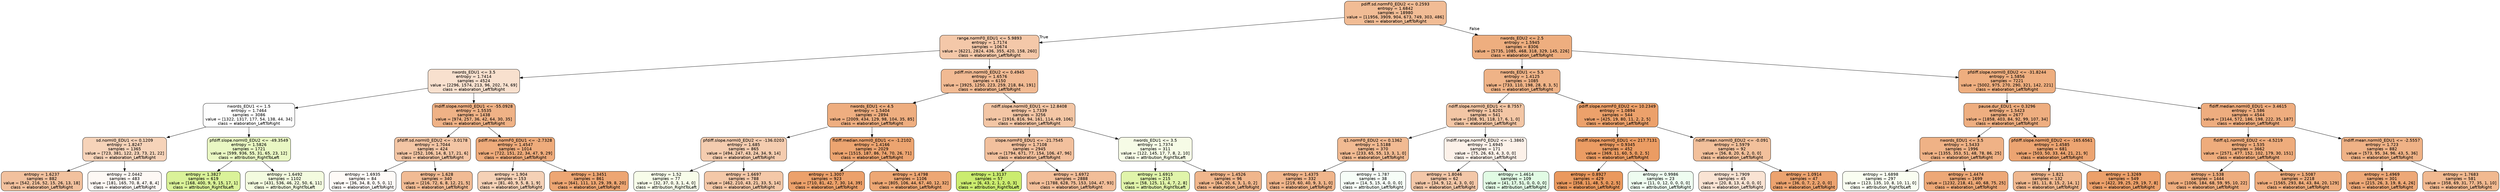 digraph Tree {
node [shape=box, style="filled, rounded", color="black", fontname=helvetica] ;
edge [fontname=helvetica] ;
0 [label="pdiff.sd.normF0_EDU2 <= 0.2593\nentropy = 1.6842\nsamples = 18980\nvalue = [11956, 3909, 904, 673, 749, 303, 486]\nclass = elaboration_LeftToRight", fillcolor="#e5813988"] ;
1 [label="range.normF0_EDU1 <= 5.9893\nentropy = 1.7174\nsamples = 10674\nvalue = [6221, 2824, 436, 355, 420, 158, 260]\nclass = elaboration_LeftToRight", fillcolor="#e581396e"] ;
0 -> 1 [labeldistance=2.5, labelangle=45, headlabel="True"] ;
2 [label="nwords_EDU1 <= 3.5\nentropy = 1.7414\nsamples = 4524\nvalue = [2296, 1574, 213, 96, 202, 74, 69]\nclass = elaboration_LeftToRight", fillcolor="#e581393e"] ;
1 -> 2 ;
3 [label="nwords_EDU1 <= 1.5\nentropy = 1.7464\nsamples = 3086\nvalue = [1322, 1317, 177, 54, 138, 44, 34]\nclass = elaboration_LeftToRight", fillcolor="#e5813901"] ;
2 -> 3 ;
4 [label="sd.normI0_EDU1 <= 0.1209\nentropy = 1.8247\nsamples = 1365\nvalue = [723, 381, 122, 23, 73, 21, 22]\nclass = elaboration_LeftToRight", fillcolor="#e5813959"] ;
3 -> 4 ;
5 [label="entropy = 1.6237\nsamples = 882\nvalue = [542, 216, 52, 15, 26, 13, 18]\nclass = elaboration_LeftToRight", fillcolor="#e581397d"] ;
4 -> 5 ;
6 [label="entropy = 2.0442\nsamples = 483\nvalue = [181, 165, 70, 8, 47, 8, 4]\nclass = elaboration_LeftToRight", fillcolor="#e581390d"] ;
4 -> 6 ;
7 [label="pfdiff.slope.normI0_EDU2 <= -49.3549\nentropy = 1.5826\nsamples = 1721\nvalue = [599, 936, 55, 31, 65, 23, 12]\nclass = attribution_RightToLeft", fillcolor="#b7e5394d"] ;
3 -> 7 ;
8 [label="entropy = 1.3827\nsamples = 619\nvalue = [168, 400, 9, 9, 15, 17, 1]\nclass = attribution_RightToLeft", fillcolor="#b7e53983"] ;
7 -> 8 ;
9 [label="entropy = 1.6492\nsamples = 1102\nvalue = [431, 536, 46, 22, 50, 6, 11]\nclass = attribution_RightToLeft", fillcolor="#b7e53928"] ;
7 -> 9 ;
10 [label="lndiff.slope.normI0_EDU1 <= -55.0928\nentropy = 1.5535\nsamples = 1438\nvalue = [974, 257, 36, 42, 64, 30, 35]\nclass = elaboration_LeftToRight", fillcolor="#e581399b"] ;
2 -> 10 ;
11 [label="pfdiff.sd.normI0_EDU2 <= -3.0178\nentropy = 1.7044\nsamples = 424\nvalue = [252, 106, 14, 8, 17, 21, 6]\nclass = elaboration_LeftToRight", fillcolor="#e5813975"] ;
10 -> 11 ;
12 [label="entropy = 1.6935\nsamples = 84\nvalue = [36, 34, 8, 0, 5, 0, 1]\nclass = elaboration_LeftToRight", fillcolor="#e581390a"] ;
11 -> 12 ;
13 [label="entropy = 1.628\nsamples = 340\nvalue = [216, 72, 6, 8, 12, 21, 5]\nclass = elaboration_LeftToRight", fillcolor="#e5813989"] ;
11 -> 13 ;
14 [label="pdiff.max.normF0_EDU1 <= -2.7328\nentropy = 1.4547\nsamples = 1014\nvalue = [722, 151, 22, 34, 47, 9, 29]\nclass = elaboration_LeftToRight", fillcolor="#e58139a9"] ;
10 -> 14 ;
15 [label="entropy = 1.904\nsamples = 153\nvalue = [81, 40, 9, 5, 8, 1, 9]\nclass = elaboration_LeftToRight", fillcolor="#e581395d"] ;
14 -> 15 ;
16 [label="entropy = 1.3451\nsamples = 861\nvalue = [641, 111, 13, 29, 39, 8, 20]\nclass = elaboration_LeftToRight", fillcolor="#e58139b4"] ;
14 -> 16 ;
17 [label="pdiff.min.normI0_EDU2 <= 0.4945\nentropy = 1.6576\nsamples = 6150\nvalue = [3925, 1250, 223, 259, 218, 84, 191]\nclass = elaboration_LeftToRight", fillcolor="#e581398b"] ;
1 -> 17 ;
18 [label="nwords_EDU1 <= 4.5\nentropy = 1.5404\nsamples = 2894\nvalue = [2009, 434, 129, 98, 104, 35, 85]\nclass = elaboration_LeftToRight", fillcolor="#e58139a3"] ;
17 -> 18 ;
19 [label="pfdiff.slope.normI0_EDU2 <= -136.0203\nentropy = 1.685\nsamples = 865\nvalue = [494, 247, 43, 24, 34, 9, 14]\nclass = elaboration_LeftToRight", fillcolor="#e5813966"] ;
18 -> 19 ;
20 [label="entropy = 1.52\nsamples = 77\nvalue = [32, 37, 0, 3, 1, 4, 0]\nclass = attribution_RightToLeft", fillcolor="#b7e5391c"] ;
19 -> 20 ;
21 [label="entropy = 1.6697\nsamples = 788\nvalue = [462, 210, 43, 21, 33, 5, 14]\nclass = elaboration_LeftToRight", fillcolor="#e581396f"] ;
19 -> 21 ;
22 [label="fldiff.median.normI0_EDU1 <= -1.2102\nentropy = 1.4166\nsamples = 2029\nvalue = [1515, 187, 86, 74, 70, 26, 71]\nclass = elaboration_LeftToRight", fillcolor="#e58139b8"] ;
18 -> 22 ;
23 [label="entropy = 1.3007\nsamples = 923\nvalue = [710, 81, 42, 7, 30, 14, 39]\nclass = elaboration_LeftToRight", fillcolor="#e58139be"] ;
22 -> 23 ;
24 [label="entropy = 1.4798\nsamples = 1106\nvalue = [805, 106, 44, 67, 40, 12, 32]\nclass = elaboration_LeftToRight", fillcolor="#e58139b2"] ;
22 -> 24 ;
25 [label="ndiff.slope.normI0_EDU1 <= 12.8408\nentropy = 1.7339\nsamples = 3256\nvalue = [1916, 816, 94, 161, 114, 49, 106]\nclass = elaboration_LeftToRight", fillcolor="#e5813973"] ;
17 -> 25 ;
26 [label="slope.normF0_EDU1 <= -21.7545\nentropy = 1.7108\nsamples = 2945\nvalue = [1794, 671, 77, 154, 106, 47, 96]\nclass = elaboration_LeftToRight", fillcolor="#e581397e"] ;
25 -> 26 ;
27 [label="entropy = 1.3137\nsamples = 57\nvalue = [6, 43, 2, 1, 2, 0, 3]\nclass = attribution_RightToLeft", fillcolor="#b7e539b9"] ;
26 -> 27 ;
28 [label="entropy = 1.6972\nsamples = 2888\nvalue = [1788, 628, 75, 153, 104, 47, 93]\nclass = elaboration_LeftToRight", fillcolor="#e5813983"] ;
26 -> 28 ;
29 [label="nwords_EDU1 <= 3.5\nentropy = 1.7374\nsamples = 311\nvalue = [122, 145, 17, 7, 8, 2, 10]\nclass = attribution_RightToLeft", fillcolor="#b7e5391f"] ;
25 -> 29 ;
30 [label="entropy = 1.6915\nsamples = 215\nvalue = [58, 125, 11, 4, 7, 2, 8]\nclass = attribution_RightToLeft", fillcolor="#b7e5396d"] ;
29 -> 30 ;
31 [label="entropy = 1.4526\nsamples = 96\nvalue = [64, 20, 6, 3, 1, 0, 2]\nclass = elaboration_LeftToRight", fillcolor="#e5813994"] ;
29 -> 31 ;
32 [label="nwords_EDU2 <= 2.5\nentropy = 1.5945\nsamples = 8306\nvalue = [5735, 1085, 468, 318, 329, 145, 226]\nclass = elaboration_LeftToRight", fillcolor="#e58139a4"] ;
0 -> 32 [labeldistance=2.5, labelangle=-45, headlabel="False"] ;
33 [label="nwords_EDU1 <= 5.5\nentropy = 1.4125\nsamples = 1085\nvalue = [733, 110, 198, 28, 8, 3, 5]\nclass = elaboration_LeftToRight", fillcolor="#e581399a"] ;
32 -> 33 ;
34 [label="ndiff.slope.normI0_EDU1 <= 8.7557\nentropy = 1.6201\nsamples = 541\nvalue = [308, 91, 118, 17, 6, 1, 0]\nclass = elaboration_LeftToRight", fillcolor="#e5813973"] ;
33 -> 34 ;
35 [label="q1.normF0_EDU2 <= 0.1362\nentropy = 1.5188\nsamples = 370\nvalue = [233, 65, 55, 13, 3, 1, 0]\nclass = elaboration_LeftToRight", fillcolor="#e581398c"] ;
34 -> 35 ;
36 [label="entropy = 1.4375\nsamples = 332\nvalue = [219, 60, 40, 9, 3, 1, 0]\nclass = elaboration_LeftToRight", fillcolor="#e5813995"] ;
35 -> 36 ;
37 [label="entropy = 1.787\nsamples = 38\nvalue = [14, 5, 15, 4, 0, 0, 0]\nclass = attribution_LeftToRight", fillcolor="#39e54d0b"] ;
35 -> 37 ;
38 [label="lndiff.range.normF0_EDU2 <= -1.3865\nentropy = 1.6945\nsamples = 171\nvalue = [75, 26, 63, 4, 3, 0, 0]\nclass = elaboration_LeftToRight", fillcolor="#e581391c"] ;
34 -> 38 ;
39 [label="entropy = 1.8046\nsamples = 62\nvalue = [34, 9, 12, 4, 3, 0, 0]\nclass = elaboration_LeftToRight", fillcolor="#e5813970"] ;
38 -> 39 ;
40 [label="entropy = 1.4614\nsamples = 109\nvalue = [41, 17, 51, 0, 0, 0, 0]\nclass = attribution_LeftToRight", fillcolor="#39e54d26"] ;
38 -> 40 ;
41 [label="pdiff.slope.normF0_EDU2 <= 10.2349\nentropy = 1.0894\nsamples = 544\nvalue = [425, 19, 80, 11, 2, 2, 5]\nclass = elaboration_LeftToRight", fillcolor="#e58139be"] ;
33 -> 41 ;
42 [label="lndiff.slope.normI0_EDU1 <= 217.7131\nentropy = 0.9345\nsamples = 452\nvalue = [369, 11, 60, 5, 0, 2, 5]\nclass = elaboration_LeftToRight", fillcolor="#e58139c9"] ;
41 -> 42 ;
43 [label="entropy = 0.8927\nsamples = 429\nvalue = [358, 11, 48, 5, 0, 2, 5]\nclass = elaboration_LeftToRight", fillcolor="#e58139cf"] ;
42 -> 43 ;
44 [label="entropy = 0.9986\nsamples = 23\nvalue = [11, 0, 12, 0, 0, 0, 0]\nclass = attribution_LeftToRight", fillcolor="#39e54d15"] ;
42 -> 44 ;
45 [label="ndiff.mean.normI0_EDU2 <= -0.091\nentropy = 1.5979\nsamples = 92\nvalue = [56, 8, 20, 6, 2, 0, 0]\nclass = elaboration_LeftToRight", fillcolor="#e5813980"] ;
41 -> 45 ;
46 [label="entropy = 1.7909\nsamples = 45\nvalue = [20, 8, 13, 4, 0, 0, 0]\nclass = elaboration_LeftToRight", fillcolor="#e5813938"] ;
45 -> 46 ;
47 [label="entropy = 1.0914\nsamples = 47\nvalue = [36, 0, 7, 2, 2, 0, 0]\nclass = elaboration_LeftToRight", fillcolor="#e58139b9"] ;
45 -> 47 ;
48 [label="pfdiff.slope.normI0_EDU2 <= -31.8244\nentropy = 1.5856\nsamples = 7221\nvalue = [5002, 975, 270, 290, 321, 142, 221]\nclass = elaboration_LeftToRight", fillcolor="#e58139a4"] ;
32 -> 48 ;
49 [label="pause.dur_EDU1 <= 0.3296\nentropy = 1.5423\nsamples = 2677\nvalue = [1858, 403, 84, 92, 99, 107, 34]\nclass = elaboration_LeftToRight", fillcolor="#e58139a3"] ;
48 -> 49 ;
50 [label="nwords_EDU1 <= 3.5\nentropy = 1.5433\nsamples = 1996\nvalue = [1355, 353, 51, 48, 78, 86, 25]\nclass = elaboration_LeftToRight", fillcolor="#e581399c"] ;
49 -> 50 ;
51 [label="entropy = 1.6898\nsamples = 297\nvalue = [123, 135, 10, 8, 10, 11, 0]\nclass = attribution_RightToLeft", fillcolor="#b7e53912"] ;
50 -> 51 ;
52 [label="entropy = 1.4474\nsamples = 1699\nvalue = [1232, 218, 41, 40, 68, 75, 25]\nclass = elaboration_LeftToRight", fillcolor="#e58139af"] ;
50 -> 52 ;
53 [label="pfdiff.slope.normI0_EDU2 <= -165.6561\nentropy = 1.4585\nsamples = 681\nvalue = [503, 50, 33, 44, 21, 21, 9]\nclass = elaboration_LeftToRight", fillcolor="#e58139b7"] ;
49 -> 53 ;
54 [label="entropy = 1.821\nsamples = 132\nvalue = [81, 11, 8, 15, 2, 14, 1]\nclass = elaboration_LeftToRight", fillcolor="#e5813990"] ;
53 -> 54 ;
55 [label="entropy = 1.3269\nsamples = 549\nvalue = [422, 39, 25, 29, 19, 7, 8]\nclass = elaboration_LeftToRight", fillcolor="#e58139c0"] ;
53 -> 55 ;
56 [label="fldiff.median.normI0_EDU1 <= 3.4615\nentropy = 1.586\nsamples = 4544\nvalue = [3144, 572, 186, 198, 222, 35, 187]\nclass = elaboration_LeftToRight", fillcolor="#e58139a5"] ;
48 -> 56 ;
57 [label="fldiff.q1.normI0_EDU2 <= -4.5219\nentropy = 1.535\nsamples = 3662\nvalue = [2571, 477, 152, 102, 179, 30, 151]\nclass = elaboration_LeftToRight", fillcolor="#e58139a8"] ;
56 -> 57 ;
58 [label="entropy = 1.538\nsamples = 1444\nvalue = [1006, 184, 68, 59, 95, 10, 22]\nclass = elaboration_LeftToRight", fillcolor="#e58139a6"] ;
57 -> 58 ;
59 [label="entropy = 1.5087\nsamples = 2218\nvalue = [1565, 293, 84, 43, 84, 20, 129]\nclass = elaboration_LeftToRight", fillcolor="#e58139a8"] ;
57 -> 59 ;
60 [label="lndiff.mean.normI0_EDU1 <= -2.5557\nentropy = 1.723\nsamples = 882\nvalue = [573, 95, 34, 96, 43, 5, 36]\nclass = elaboration_LeftToRight", fillcolor="#e581399b"] ;
56 -> 60 ;
61 [label="entropy = 1.4969\nsamples = 301\nvalue = [215, 26, 3, 19, 8, 4, 26]\nclass = elaboration_LeftToRight", fillcolor="#e58139af"] ;
60 -> 61 ;
62 [label="entropy = 1.7683\nsamples = 581\nvalue = [358, 69, 31, 77, 35, 1, 10]\nclass = elaboration_LeftToRight", fillcolor="#e581398e"] ;
60 -> 62 ;
}